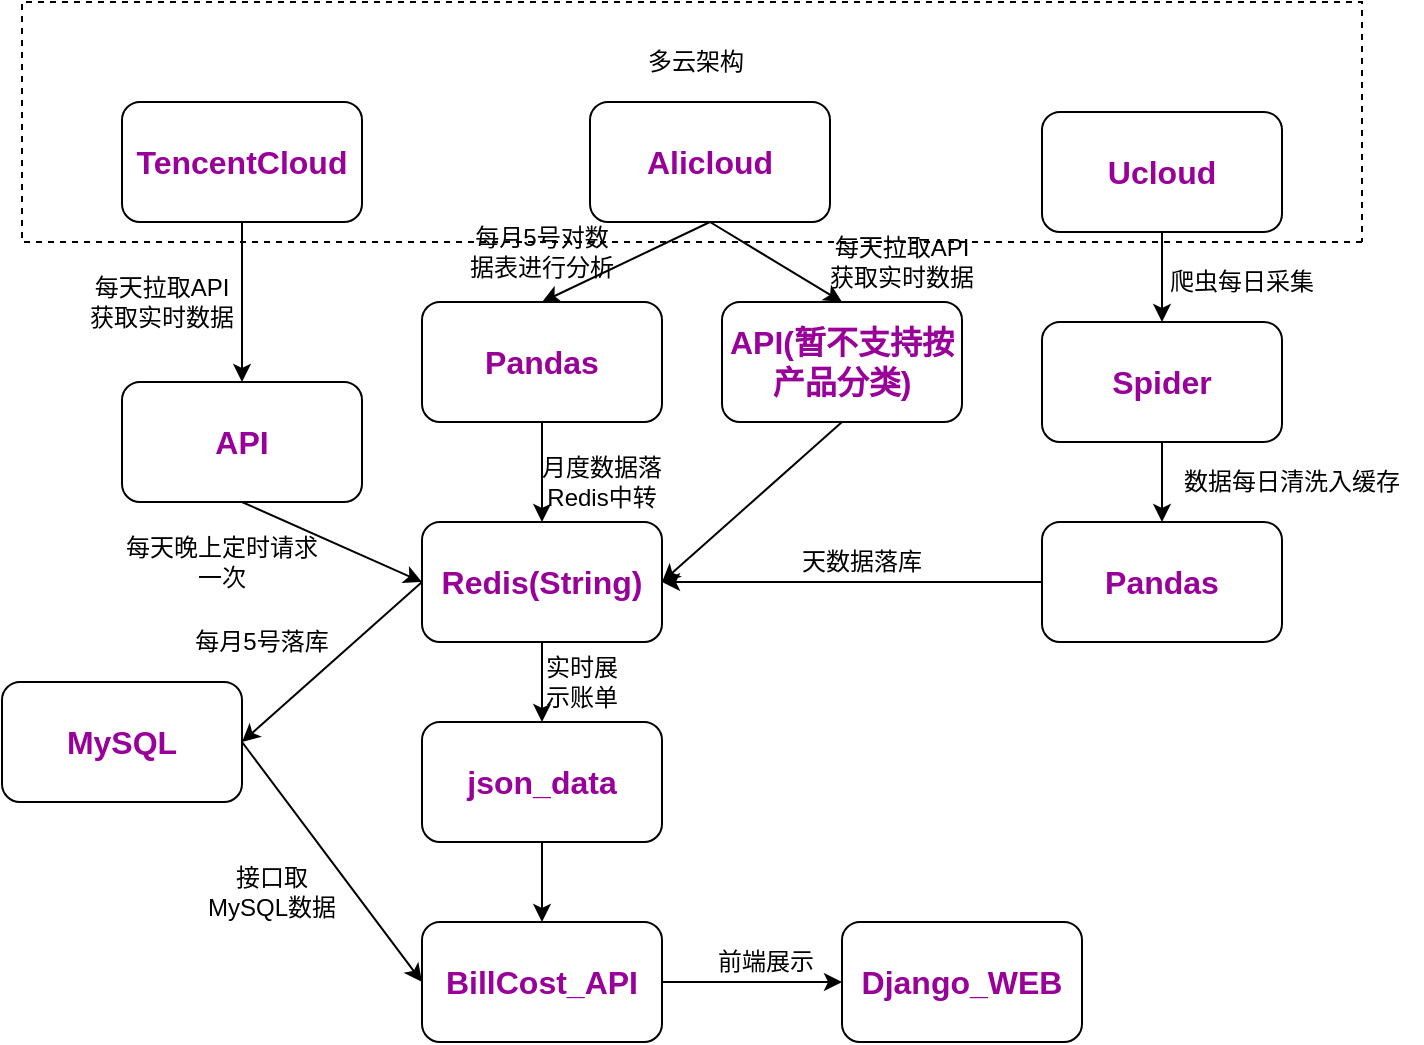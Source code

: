 <mxfile version="20.3.3" type="github">
  <diagram id="SCZk6k32NKTfP9UQjD4v" name="Page-1">
    <mxGraphModel dx="930" dy="528" grid="1" gridSize="10" guides="1" tooltips="1" connect="1" arrows="1" fold="1" page="1" pageScale="1" pageWidth="827" pageHeight="1169" math="0" shadow="0">
      <root>
        <mxCell id="0" />
        <mxCell id="1" parent="0" />
        <mxCell id="B5H4TQYkD65pqtSx5uc_-9" style="edgeStyle=orthogonalEdgeStyle;rounded=0;orthogonalLoop=1;jettySize=auto;html=1;exitX=0.5;exitY=1;exitDx=0;exitDy=0;entryX=0.5;entryY=0;entryDx=0;entryDy=0;" parent="1" source="B5H4TQYkD65pqtSx5uc_-1" target="B5H4TQYkD65pqtSx5uc_-2" edge="1">
          <mxGeometry relative="1" as="geometry" />
        </mxCell>
        <mxCell id="B5H4TQYkD65pqtSx5uc_-1" value="&lt;b&gt;&lt;font color=&quot;#990099&quot; style=&quot;font-size: 16px&quot;&gt;TencentCloud&lt;/font&gt;&lt;/b&gt;" style="rounded=1;whiteSpace=wrap;html=1;align=center;" parent="1" vertex="1">
          <mxGeometry x="120" y="60" width="120" height="60" as="geometry" />
        </mxCell>
        <mxCell id="B5H4TQYkD65pqtSx5uc_-2" value="&lt;b&gt;&lt;font color=&quot;#990099&quot; style=&quot;font-size: 16px&quot;&gt;API&lt;/font&gt;&lt;/b&gt;" style="rounded=1;whiteSpace=wrap;html=1;align=center;" parent="1" vertex="1">
          <mxGeometry x="120" y="200" width="120" height="60" as="geometry" />
        </mxCell>
        <mxCell id="B5H4TQYkD65pqtSx5uc_-3" value="&lt;b&gt;&lt;font color=&quot;#990099&quot; style=&quot;font-size: 16px&quot;&gt;MySQL&lt;/font&gt;&lt;/b&gt;" style="rounded=1;whiteSpace=wrap;html=1;align=center;" parent="1" vertex="1">
          <mxGeometry x="60" y="350" width="120" height="60" as="geometry" />
        </mxCell>
        <mxCell id="B5H4TQYkD65pqtSx5uc_-14" style="edgeStyle=orthogonalEdgeStyle;rounded=0;orthogonalLoop=1;jettySize=auto;html=1;exitX=0.5;exitY=1;exitDx=0;exitDy=0;" parent="1" source="B5H4TQYkD65pqtSx5uc_-4" target="B5H4TQYkD65pqtSx5uc_-5" edge="1">
          <mxGeometry relative="1" as="geometry" />
        </mxCell>
        <mxCell id="B5H4TQYkD65pqtSx5uc_-4" value="&lt;b&gt;&lt;font color=&quot;#990099&quot; style=&quot;font-size: 16px&quot;&gt;Redis(String)&lt;/font&gt;&lt;/b&gt;" style="rounded=1;whiteSpace=wrap;html=1;align=center;" parent="1" vertex="1">
          <mxGeometry x="270" y="270" width="120" height="60" as="geometry" />
        </mxCell>
        <mxCell id="B5H4TQYkD65pqtSx5uc_-16" style="edgeStyle=orthogonalEdgeStyle;rounded=0;orthogonalLoop=1;jettySize=auto;html=1;exitX=0.5;exitY=1;exitDx=0;exitDy=0;entryX=0.5;entryY=0;entryDx=0;entryDy=0;" parent="1" source="B5H4TQYkD65pqtSx5uc_-5" target="B5H4TQYkD65pqtSx5uc_-6" edge="1">
          <mxGeometry relative="1" as="geometry" />
        </mxCell>
        <mxCell id="B5H4TQYkD65pqtSx5uc_-5" value="&lt;b&gt;&lt;font color=&quot;#990099&quot; style=&quot;font-size: 16px&quot;&gt;json_data&lt;/font&gt;&lt;/b&gt;" style="rounded=1;whiteSpace=wrap;html=1;align=center;" parent="1" vertex="1">
          <mxGeometry x="270" y="370" width="120" height="60" as="geometry" />
        </mxCell>
        <mxCell id="B5H4TQYkD65pqtSx5uc_-20" style="edgeStyle=orthogonalEdgeStyle;rounded=0;orthogonalLoop=1;jettySize=auto;html=1;exitX=1;exitY=0.5;exitDx=0;exitDy=0;entryX=0;entryY=0.5;entryDx=0;entryDy=0;" parent="1" source="B5H4TQYkD65pqtSx5uc_-6" target="B5H4TQYkD65pqtSx5uc_-8" edge="1">
          <mxGeometry relative="1" as="geometry" />
        </mxCell>
        <mxCell id="B5H4TQYkD65pqtSx5uc_-6" value="&lt;b&gt;&lt;font color=&quot;#990099&quot; style=&quot;font-size: 16px&quot;&gt;BillCost_API&lt;/font&gt;&lt;/b&gt;" style="rounded=1;whiteSpace=wrap;html=1;align=center;" parent="1" vertex="1">
          <mxGeometry x="270" y="470" width="120" height="60" as="geometry" />
        </mxCell>
        <mxCell id="B5H4TQYkD65pqtSx5uc_-26" style="edgeStyle=orthogonalEdgeStyle;rounded=0;orthogonalLoop=1;jettySize=auto;html=1;exitX=0.5;exitY=1;exitDx=0;exitDy=0;entryX=0.5;entryY=0;entryDx=0;entryDy=0;" parent="1" source="B5H4TQYkD65pqtSx5uc_-7" target="B5H4TQYkD65pqtSx5uc_-25" edge="1">
          <mxGeometry relative="1" as="geometry" />
        </mxCell>
        <mxCell id="B5H4TQYkD65pqtSx5uc_-7" value="&lt;b&gt;&lt;font color=&quot;#990099&quot; style=&quot;font-size: 16px&quot;&gt;Spider&lt;/font&gt;&lt;/b&gt;" style="rounded=1;whiteSpace=wrap;html=1;align=center;" parent="1" vertex="1">
          <mxGeometry x="580" y="170" width="120" height="60" as="geometry" />
        </mxCell>
        <mxCell id="B5H4TQYkD65pqtSx5uc_-8" value="&lt;b&gt;&lt;font color=&quot;#990099&quot; style=&quot;font-size: 16px&quot;&gt;Django_WEB&lt;/font&gt;&lt;/b&gt;" style="rounded=1;whiteSpace=wrap;html=1;align=center;" parent="1" vertex="1">
          <mxGeometry x="480" y="470" width="120" height="60" as="geometry" />
        </mxCell>
        <mxCell id="B5H4TQYkD65pqtSx5uc_-10" value="" style="endArrow=classic;html=1;exitX=0.5;exitY=1;exitDx=0;exitDy=0;entryX=0;entryY=0.5;entryDx=0;entryDy=0;" parent="1" source="B5H4TQYkD65pqtSx5uc_-2" target="B5H4TQYkD65pqtSx5uc_-4" edge="1">
          <mxGeometry width="50" height="50" relative="1" as="geometry">
            <mxPoint x="350" y="320" as="sourcePoint" />
            <mxPoint x="400" y="270" as="targetPoint" />
          </mxGeometry>
        </mxCell>
        <mxCell id="B5H4TQYkD65pqtSx5uc_-11" value="每天晚上定时请求一次" style="text;html=1;strokeColor=none;fillColor=none;align=center;verticalAlign=middle;whiteSpace=wrap;rounded=0;" parent="1" vertex="1">
          <mxGeometry x="120" y="280" width="100" height="20" as="geometry" />
        </mxCell>
        <mxCell id="B5H4TQYkD65pqtSx5uc_-12" value="" style="endArrow=classic;html=1;exitX=0;exitY=0.5;exitDx=0;exitDy=0;entryX=1;entryY=0.5;entryDx=0;entryDy=0;" parent="1" source="B5H4TQYkD65pqtSx5uc_-4" target="B5H4TQYkD65pqtSx5uc_-3" edge="1">
          <mxGeometry width="50" height="50" relative="1" as="geometry">
            <mxPoint x="190" y="270" as="sourcePoint" />
            <mxPoint x="280" y="310" as="targetPoint" />
          </mxGeometry>
        </mxCell>
        <mxCell id="B5H4TQYkD65pqtSx5uc_-13" value="每月5号落库" style="text;html=1;strokeColor=none;fillColor=none;align=center;verticalAlign=middle;whiteSpace=wrap;rounded=0;" parent="1" vertex="1">
          <mxGeometry x="140" y="320" width="100" height="20" as="geometry" />
        </mxCell>
        <mxCell id="B5H4TQYkD65pqtSx5uc_-17" value="" style="endArrow=classic;html=1;exitX=1;exitY=0.5;exitDx=0;exitDy=0;entryX=0;entryY=0.5;entryDx=0;entryDy=0;" parent="1" source="B5H4TQYkD65pqtSx5uc_-3" target="B5H4TQYkD65pqtSx5uc_-6" edge="1">
          <mxGeometry width="50" height="50" relative="1" as="geometry">
            <mxPoint x="280" y="310" as="sourcePoint" />
            <mxPoint x="190" y="390" as="targetPoint" />
          </mxGeometry>
        </mxCell>
        <mxCell id="B5H4TQYkD65pqtSx5uc_-18" value="接口取MySQL数据" style="text;html=1;strokeColor=none;fillColor=none;align=center;verticalAlign=middle;whiteSpace=wrap;rounded=0;" parent="1" vertex="1">
          <mxGeometry x="160" y="440" width="70" height="30" as="geometry" />
        </mxCell>
        <mxCell id="B5H4TQYkD65pqtSx5uc_-19" value="实时展示账单" style="text;html=1;strokeColor=none;fillColor=none;align=center;verticalAlign=middle;whiteSpace=wrap;rounded=0;" parent="1" vertex="1">
          <mxGeometry x="330" y="340" width="40" height="20" as="geometry" />
        </mxCell>
        <mxCell id="B5H4TQYkD65pqtSx5uc_-21" value="前端展示" style="text;html=1;strokeColor=none;fillColor=none;align=center;verticalAlign=middle;whiteSpace=wrap;rounded=0;" parent="1" vertex="1">
          <mxGeometry x="414" y="480" width="56" height="20" as="geometry" />
        </mxCell>
        <mxCell id="B5H4TQYkD65pqtSx5uc_-24" style="edgeStyle=orthogonalEdgeStyle;rounded=0;orthogonalLoop=1;jettySize=auto;html=1;exitX=0.5;exitY=1;exitDx=0;exitDy=0;entryX=0.5;entryY=0;entryDx=0;entryDy=0;" parent="1" source="B5H4TQYkD65pqtSx5uc_-22" target="B5H4TQYkD65pqtSx5uc_-7" edge="1">
          <mxGeometry relative="1" as="geometry" />
        </mxCell>
        <mxCell id="B5H4TQYkD65pqtSx5uc_-22" value="&lt;b&gt;&lt;font color=&quot;#990099&quot; style=&quot;font-size: 16px&quot;&gt;Ucloud&lt;/font&gt;&lt;/b&gt;" style="rounded=1;whiteSpace=wrap;html=1;align=center;" parent="1" vertex="1">
          <mxGeometry x="580" y="65" width="120" height="60" as="geometry" />
        </mxCell>
        <mxCell id="B5H4TQYkD65pqtSx5uc_-23" value="&lt;b&gt;&lt;font color=&quot;#990099&quot; style=&quot;font-size: 16px&quot;&gt;Alicloud&lt;/font&gt;&lt;/b&gt;" style="rounded=1;whiteSpace=wrap;html=1;align=center;" parent="1" vertex="1">
          <mxGeometry x="354" y="60" width="120" height="60" as="geometry" />
        </mxCell>
        <mxCell id="B5H4TQYkD65pqtSx5uc_-27" style="edgeStyle=orthogonalEdgeStyle;rounded=0;orthogonalLoop=1;jettySize=auto;html=1;exitX=0;exitY=0.5;exitDx=0;exitDy=0;entryX=1;entryY=0.5;entryDx=0;entryDy=0;" parent="1" source="B5H4TQYkD65pqtSx5uc_-25" target="B5H4TQYkD65pqtSx5uc_-4" edge="1">
          <mxGeometry relative="1" as="geometry" />
        </mxCell>
        <mxCell id="B5H4TQYkD65pqtSx5uc_-25" value="&lt;b&gt;&lt;font color=&quot;#990099&quot; style=&quot;font-size: 16px&quot;&gt;Pandas&lt;/font&gt;&lt;/b&gt;" style="rounded=1;whiteSpace=wrap;html=1;align=center;" parent="1" vertex="1">
          <mxGeometry x="580" y="270" width="120" height="60" as="geometry" />
        </mxCell>
        <mxCell id="B5H4TQYkD65pqtSx5uc_-28" value="爬虫每日采集" style="text;html=1;strokeColor=none;fillColor=none;align=center;verticalAlign=middle;whiteSpace=wrap;rounded=0;" parent="1" vertex="1">
          <mxGeometry x="630" y="140" width="100" height="20" as="geometry" />
        </mxCell>
        <mxCell id="B5H4TQYkD65pqtSx5uc_-29" value="数据每日清洗入缓存" style="text;html=1;strokeColor=none;fillColor=none;align=center;verticalAlign=middle;whiteSpace=wrap;rounded=0;" parent="1" vertex="1">
          <mxGeometry x="640" y="240" width="130" height="20" as="geometry" />
        </mxCell>
        <mxCell id="B5H4TQYkD65pqtSx5uc_-30" value="&lt;b&gt;&lt;font color=&quot;#990099&quot; style=&quot;font-size: 16px&quot;&gt;API(暂不支持按产品分类)&lt;/font&gt;&lt;/b&gt;" style="rounded=1;whiteSpace=wrap;html=1;align=center;" parent="1" vertex="1">
          <mxGeometry x="420" y="160" width="120" height="60" as="geometry" />
        </mxCell>
        <mxCell id="B5H4TQYkD65pqtSx5uc_-36" style="edgeStyle=orthogonalEdgeStyle;rounded=0;orthogonalLoop=1;jettySize=auto;html=1;exitX=0.5;exitY=1;exitDx=0;exitDy=0;entryX=0.5;entryY=0;entryDx=0;entryDy=0;" parent="1" source="B5H4TQYkD65pqtSx5uc_-31" target="B5H4TQYkD65pqtSx5uc_-4" edge="1">
          <mxGeometry relative="1" as="geometry" />
        </mxCell>
        <mxCell id="B5H4TQYkD65pqtSx5uc_-31" value="&lt;b&gt;&lt;font color=&quot;#990099&quot; style=&quot;font-size: 16px&quot;&gt;Pandas&lt;/font&gt;&lt;/b&gt;" style="rounded=1;whiteSpace=wrap;html=1;align=center;" parent="1" vertex="1">
          <mxGeometry x="270" y="160" width="120" height="60" as="geometry" />
        </mxCell>
        <mxCell id="B5H4TQYkD65pqtSx5uc_-33" value="" style="endArrow=classic;html=1;exitX=0.5;exitY=1;exitDx=0;exitDy=0;entryX=0.5;entryY=0;entryDx=0;entryDy=0;" parent="1" source="B5H4TQYkD65pqtSx5uc_-23" target="B5H4TQYkD65pqtSx5uc_-31" edge="1">
          <mxGeometry width="50" height="50" relative="1" as="geometry">
            <mxPoint x="190" y="270" as="sourcePoint" />
            <mxPoint x="280" y="310" as="targetPoint" />
          </mxGeometry>
        </mxCell>
        <mxCell id="B5H4TQYkD65pqtSx5uc_-34" value="每月5号对数据表进行分析" style="text;html=1;strokeColor=none;fillColor=none;align=center;verticalAlign=middle;whiteSpace=wrap;rounded=0;" parent="1" vertex="1">
          <mxGeometry x="290" y="125" width="80" height="20" as="geometry" />
        </mxCell>
        <mxCell id="B5H4TQYkD65pqtSx5uc_-37" value="月度数据落Redis中转" style="text;html=1;strokeColor=none;fillColor=none;align=center;verticalAlign=middle;whiteSpace=wrap;rounded=0;" parent="1" vertex="1">
          <mxGeometry x="320" y="240" width="80" height="20" as="geometry" />
        </mxCell>
        <mxCell id="B5H4TQYkD65pqtSx5uc_-38" value="天数据落库" style="text;html=1;strokeColor=none;fillColor=none;align=center;verticalAlign=middle;whiteSpace=wrap;rounded=0;" parent="1" vertex="1">
          <mxGeometry x="450" y="280" width="80" height="20" as="geometry" />
        </mxCell>
        <mxCell id="B5H4TQYkD65pqtSx5uc_-39" value="" style="endArrow=classic;html=1;exitX=0.5;exitY=1;exitDx=0;exitDy=0;entryX=0.5;entryY=0;entryDx=0;entryDy=0;" parent="1" source="B5H4TQYkD65pqtSx5uc_-23" target="B5H4TQYkD65pqtSx5uc_-30" edge="1">
          <mxGeometry width="50" height="50" relative="1" as="geometry">
            <mxPoint x="440" y="130" as="sourcePoint" />
            <mxPoint x="340" y="170" as="targetPoint" />
          </mxGeometry>
        </mxCell>
        <mxCell id="B5H4TQYkD65pqtSx5uc_-40" value="每天拉取API获取实时数据" style="text;html=1;strokeColor=none;fillColor=none;align=center;verticalAlign=middle;whiteSpace=wrap;rounded=0;" parent="1" vertex="1">
          <mxGeometry x="470" y="130" width="80" height="20" as="geometry" />
        </mxCell>
        <mxCell id="B5H4TQYkD65pqtSx5uc_-41" value="每天拉取API获取实时数据" style="text;html=1;strokeColor=none;fillColor=none;align=center;verticalAlign=middle;whiteSpace=wrap;rounded=0;" parent="1" vertex="1">
          <mxGeometry x="100" y="150" width="80" height="20" as="geometry" />
        </mxCell>
        <mxCell id="B5H4TQYkD65pqtSx5uc_-42" value="" style="endArrow=classic;html=1;exitX=0.5;exitY=1;exitDx=0;exitDy=0;entryX=1;entryY=0.5;entryDx=0;entryDy=0;" parent="1" source="B5H4TQYkD65pqtSx5uc_-30" target="B5H4TQYkD65pqtSx5uc_-4" edge="1">
          <mxGeometry width="50" height="50" relative="1" as="geometry">
            <mxPoint x="440" y="130" as="sourcePoint" />
            <mxPoint x="490" y="170" as="targetPoint" />
          </mxGeometry>
        </mxCell>
        <mxCell id="VQBJy_X_255agCfUpKGP-1" value="" style="endArrow=none;dashed=1;html=1;rounded=0;" edge="1" parent="1">
          <mxGeometry width="50" height="50" relative="1" as="geometry">
            <mxPoint x="740" y="130" as="sourcePoint" />
            <mxPoint x="740" y="130" as="targetPoint" />
            <Array as="points">
              <mxPoint x="70" y="130" />
              <mxPoint x="70" y="10" />
              <mxPoint x="740" y="10" />
            </Array>
          </mxGeometry>
        </mxCell>
        <mxCell id="VQBJy_X_255agCfUpKGP-3" value="多云架构" style="text;html=1;strokeColor=none;fillColor=none;align=center;verticalAlign=middle;whiteSpace=wrap;rounded=0;" vertex="1" parent="1">
          <mxGeometry x="354" y="20" width="106" height="40" as="geometry" />
        </mxCell>
      </root>
    </mxGraphModel>
  </diagram>
</mxfile>
